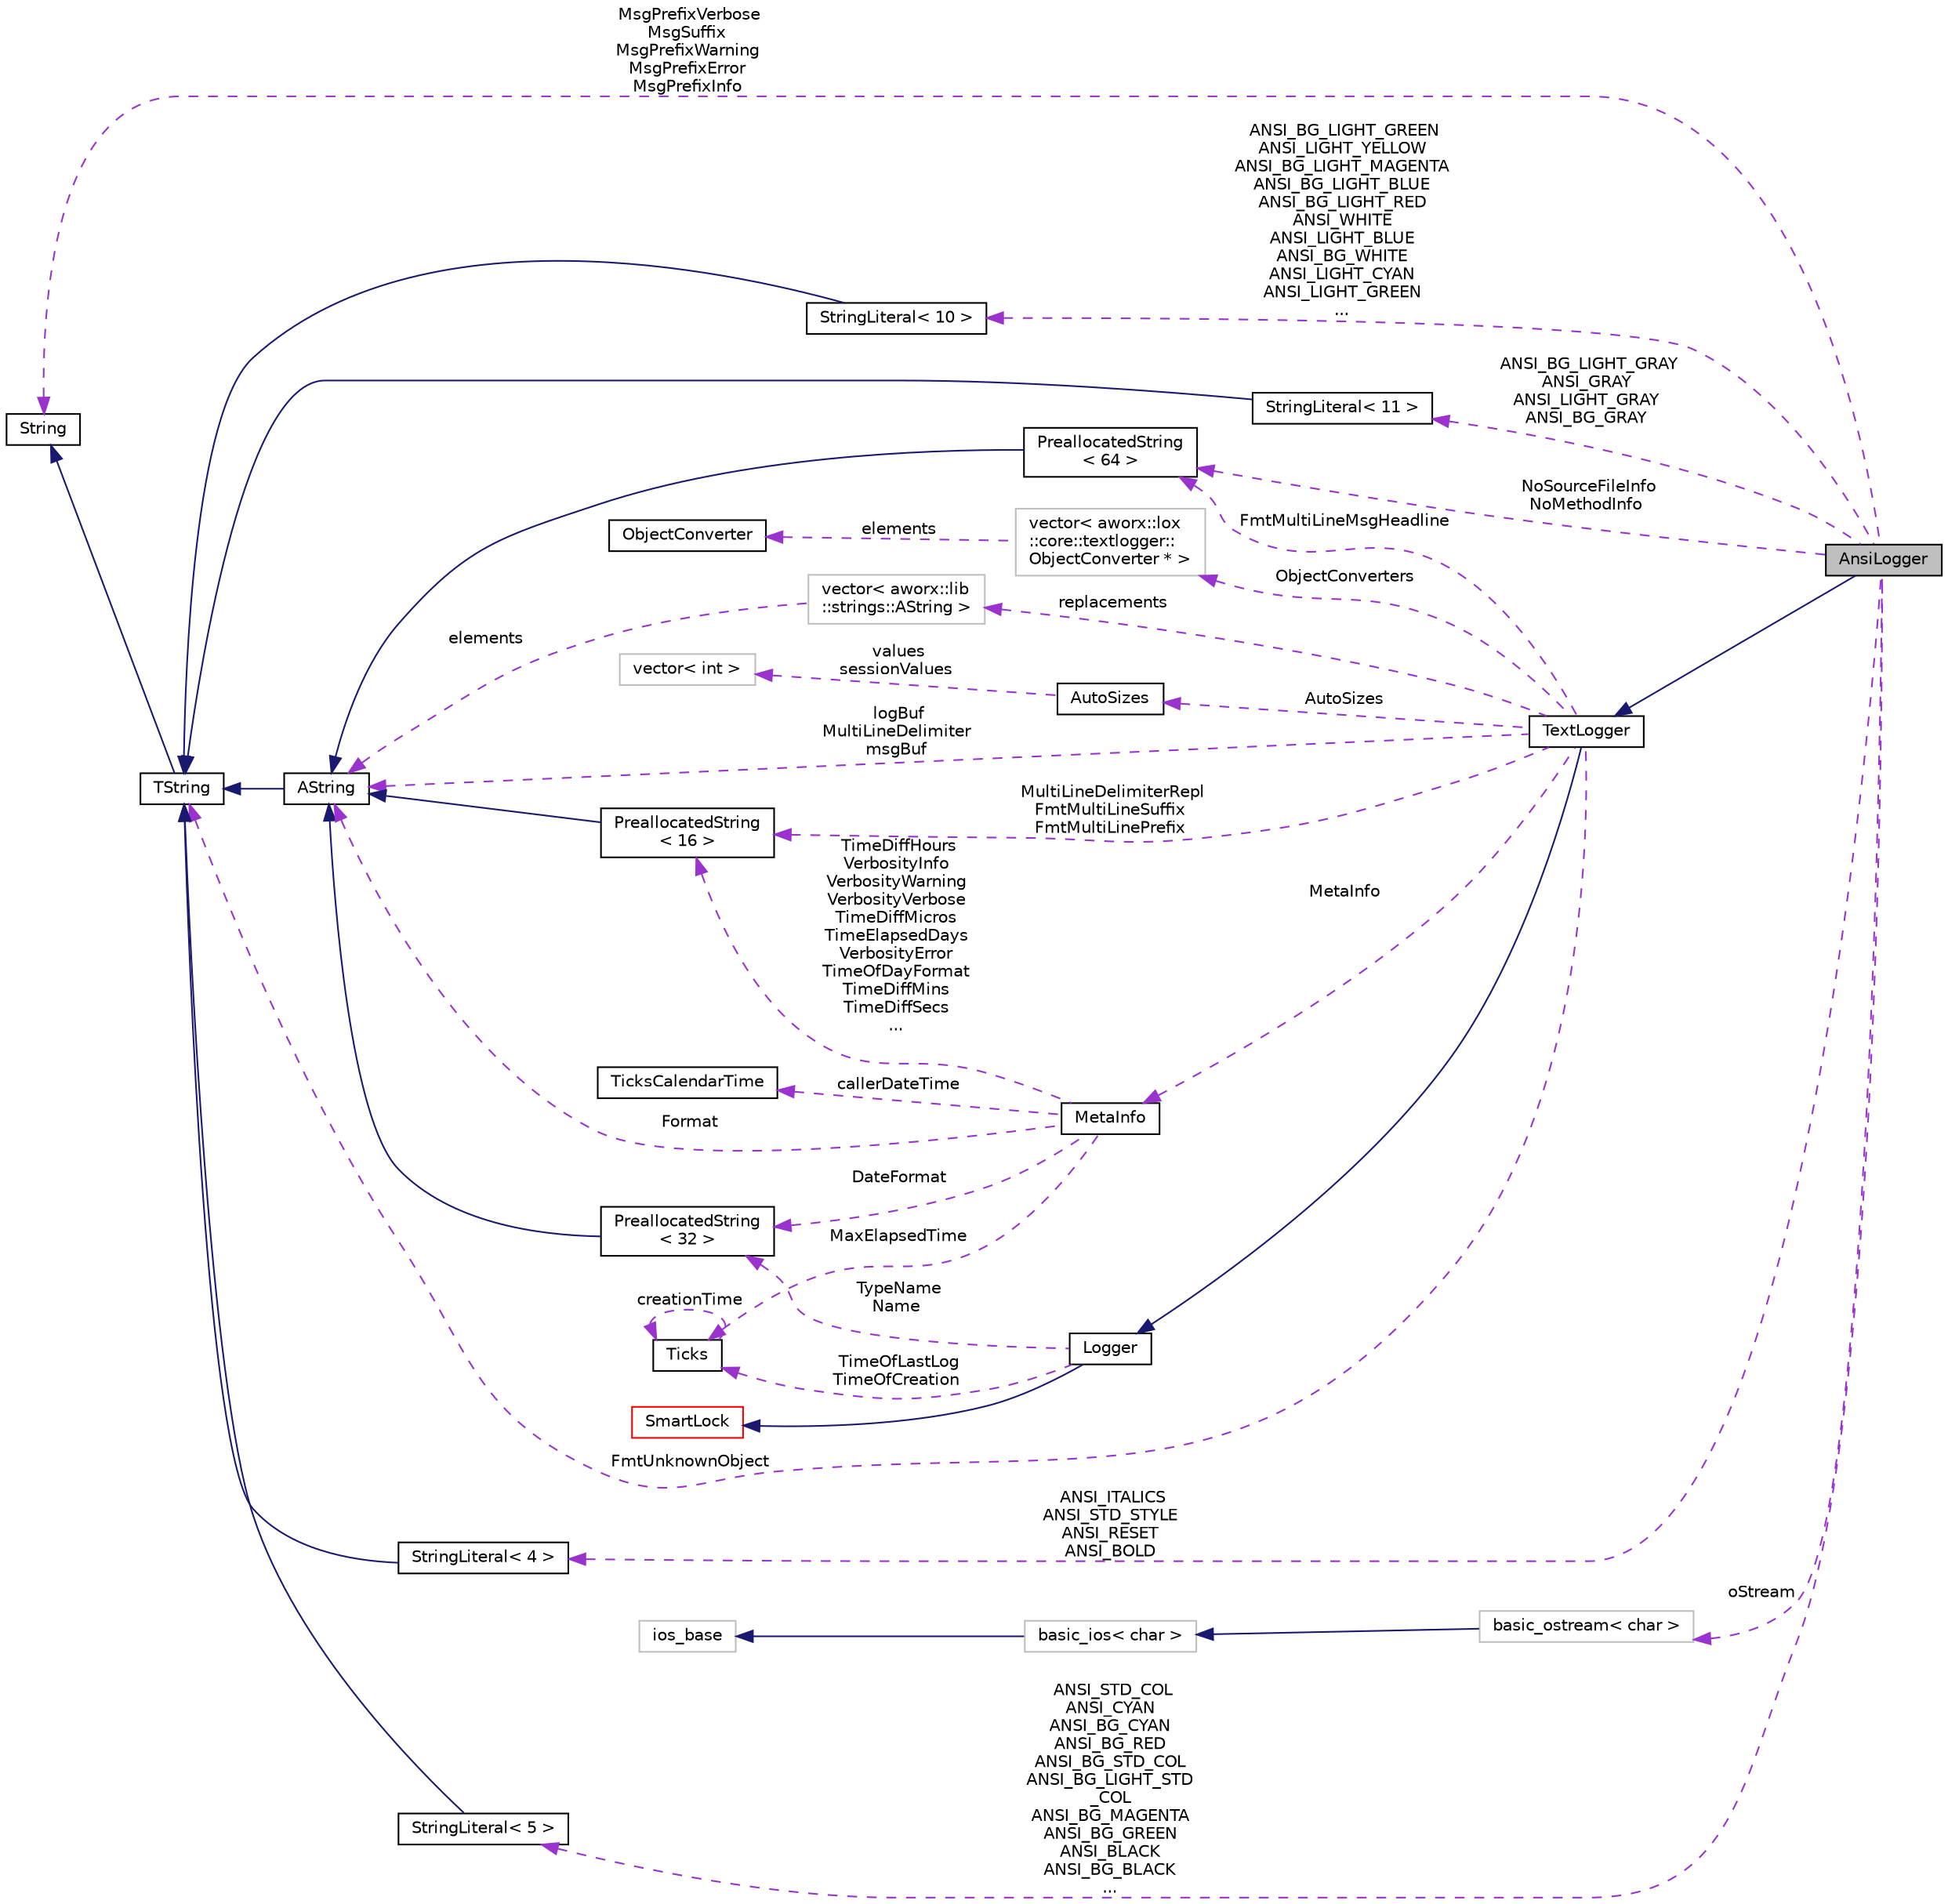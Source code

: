digraph "AnsiLogger"
{
  edge [fontname="Helvetica",fontsize="10",labelfontname="Helvetica",labelfontsize="10"];
  node [fontname="Helvetica",fontsize="10",shape=record];
  rankdir="LR";
  Node1 [label="AnsiLogger",height=0.2,width=0.4,color="black", fillcolor="grey75", style="filled", fontcolor="black"];
  Node2 -> Node1 [dir="back",color="midnightblue",fontsize="10",style="solid",fontname="Helvetica"];
  Node2 [label="TextLogger",height=0.2,width=0.4,color="black", fillcolor="white", style="filled",URL="$classaworx_1_1lox_1_1core_1_1textlogger_1_1TextLogger.html"];
  Node3 -> Node2 [dir="back",color="midnightblue",fontsize="10",style="solid",fontname="Helvetica"];
  Node3 [label="Logger",height=0.2,width=0.4,color="black", fillcolor="white", style="filled",URL="$classaworx_1_1lox_1_1core_1_1Logger.html"];
  Node4 -> Node3 [dir="back",color="midnightblue",fontsize="10",style="solid",fontname="Helvetica"];
  Node4 [label="SmartLock",height=0.2,width=0.4,color="red", fillcolor="white", style="filled",URL="$classaworx_1_1lib_1_1threads_1_1SmartLock.html"];
  Node5 -> Node3 [dir="back",color="darkorchid3",fontsize="10",style="dashed",label=" TimeOfLastLog\nTimeOfCreation" ,fontname="Helvetica"];
  Node5 [label="Ticks",height=0.2,width=0.4,color="black", fillcolor="white", style="filled",URL="$classaworx_1_1lib_1_1time_1_1Ticks.html"];
  Node5 -> Node5 [dir="back",color="darkorchid3",fontsize="10",style="dashed",label=" creationTime" ,fontname="Helvetica"];
  Node6 -> Node3 [dir="back",color="darkorchid3",fontsize="10",style="dashed",label=" TypeName\nName" ,fontname="Helvetica"];
  Node6 [label="PreallocatedString\l\< 32 \>",height=0.2,width=0.4,color="black", fillcolor="white", style="filled",URL="$classaworx_1_1lib_1_1strings_1_1PreallocatedString.html"];
  Node7 -> Node6 [dir="back",color="midnightblue",fontsize="10",style="solid",fontname="Helvetica"];
  Node7 [label="AString",height=0.2,width=0.4,color="black", fillcolor="white", style="filled",URL="$classaworx_1_1lib_1_1strings_1_1AString.html"];
  Node8 -> Node7 [dir="back",color="midnightblue",fontsize="10",style="solid",fontname="Helvetica"];
  Node8 [label="TString",height=0.2,width=0.4,color="black", fillcolor="white", style="filled",URL="$classaworx_1_1lib_1_1strings_1_1TString.html"];
  Node9 -> Node8 [dir="back",color="midnightblue",fontsize="10",style="solid",fontname="Helvetica"];
  Node9 [label="String",height=0.2,width=0.4,color="black", fillcolor="white", style="filled",URL="$classaworx_1_1lib_1_1strings_1_1String.html"];
  Node10 -> Node2 [dir="back",color="darkorchid3",fontsize="10",style="dashed",label=" AutoSizes" ,fontname="Helvetica"];
  Node10 [label="AutoSizes",height=0.2,width=0.4,color="black", fillcolor="white", style="filled",URL="$classaworx_1_1lox_1_1core_1_1textlogger_1_1AutoSizes.html"];
  Node11 -> Node10 [dir="back",color="darkorchid3",fontsize="10",style="dashed",label=" values\nsessionValues" ,fontname="Helvetica"];
  Node11 [label="vector\< int \>",height=0.2,width=0.4,color="grey75", fillcolor="white", style="filled"];
  Node12 -> Node2 [dir="back",color="darkorchid3",fontsize="10",style="dashed",label=" replacements" ,fontname="Helvetica"];
  Node12 [label="vector\< aworx::lib\l::strings::AString \>",height=0.2,width=0.4,color="grey75", fillcolor="white", style="filled"];
  Node7 -> Node12 [dir="back",color="darkorchid3",fontsize="10",style="dashed",label=" elements" ,fontname="Helvetica"];
  Node8 -> Node2 [dir="back",color="darkorchid3",fontsize="10",style="dashed",label=" FmtUnknownObject" ,fontname="Helvetica"];
  Node13 -> Node2 [dir="back",color="darkorchid3",fontsize="10",style="dashed",label=" FmtMultiLineMsgHeadline" ,fontname="Helvetica"];
  Node13 [label="PreallocatedString\l\< 64 \>",height=0.2,width=0.4,color="black", fillcolor="white", style="filled",URL="$classaworx_1_1lib_1_1strings_1_1PreallocatedString.html"];
  Node7 -> Node13 [dir="back",color="midnightblue",fontsize="10",style="solid",fontname="Helvetica"];
  Node14 -> Node2 [dir="back",color="darkorchid3",fontsize="10",style="dashed",label=" MultiLineDelimiterRepl\nFmtMultiLineSuffix\nFmtMultiLinePrefix" ,fontname="Helvetica"];
  Node14 [label="PreallocatedString\l\< 16 \>",height=0.2,width=0.4,color="black", fillcolor="white", style="filled",URL="$classaworx_1_1lib_1_1strings_1_1PreallocatedString.html"];
  Node7 -> Node14 [dir="back",color="midnightblue",fontsize="10",style="solid",fontname="Helvetica"];
  Node15 -> Node2 [dir="back",color="darkorchid3",fontsize="10",style="dashed",label=" MetaInfo" ,fontname="Helvetica"];
  Node15 [label="MetaInfo",height=0.2,width=0.4,color="black", fillcolor="white", style="filled",URL="$classaworx_1_1lox_1_1core_1_1textlogger_1_1MetaInfo.html"];
  Node14 -> Node15 [dir="back",color="darkorchid3",fontsize="10",style="dashed",label=" TimeDiffHours\nVerbosityInfo\nVerbosityWarning\nVerbosityVerbose\nTimeDiffMicros\nTimeElapsedDays\nVerbosityError\nTimeOfDayFormat\nTimeDiffMins\nTimeDiffSecs\n..." ,fontname="Helvetica"];
  Node5 -> Node15 [dir="back",color="darkorchid3",fontsize="10",style="dashed",label=" MaxElapsedTime" ,fontname="Helvetica"];
  Node7 -> Node15 [dir="back",color="darkorchid3",fontsize="10",style="dashed",label=" Format" ,fontname="Helvetica"];
  Node6 -> Node15 [dir="back",color="darkorchid3",fontsize="10",style="dashed",label=" DateFormat" ,fontname="Helvetica"];
  Node16 -> Node15 [dir="back",color="darkorchid3",fontsize="10",style="dashed",label=" callerDateTime" ,fontname="Helvetica"];
  Node16 [label="TicksCalendarTime",height=0.2,width=0.4,color="black", fillcolor="white", style="filled",URL="$classaworx_1_1lib_1_1time_1_1TicksCalendarTime.html"];
  Node7 -> Node2 [dir="back",color="darkorchid3",fontsize="10",style="dashed",label=" logBuf\nMultiLineDelimiter\nmsgBuf" ,fontname="Helvetica"];
  Node17 -> Node2 [dir="back",color="darkorchid3",fontsize="10",style="dashed",label=" ObjectConverters" ,fontname="Helvetica"];
  Node17 [label="vector\< aworx::lox\l::core::textlogger::\lObjectConverter * \>",height=0.2,width=0.4,color="grey75", fillcolor="white", style="filled"];
  Node18 -> Node17 [dir="back",color="darkorchid3",fontsize="10",style="dashed",label=" elements" ,fontname="Helvetica"];
  Node18 [label="ObjectConverter",height=0.2,width=0.4,color="black", fillcolor="white", style="filled",URL="$classaworx_1_1lox_1_1core_1_1textlogger_1_1ObjectConverter.html"];
  Node19 -> Node1 [dir="back",color="darkorchid3",fontsize="10",style="dashed",label=" ANSI_STD_COL\nANSI_CYAN\nANSI_BG_CYAN\nANSI_BG_RED\nANSI_BG_STD_COL\nANSI_BG_LIGHT_STD\l_COL\nANSI_BG_MAGENTA\nANSI_BG_GREEN\nANSI_BLACK\nANSI_BG_BLACK\n..." ,fontname="Helvetica"];
  Node19 [label="StringLiteral\< 5 \>",height=0.2,width=0.4,color="black", fillcolor="white", style="filled",URL="$classaworx_1_1lib_1_1strings_1_1StringLiteral.html"];
  Node8 -> Node19 [dir="back",color="midnightblue",fontsize="10",style="solid",fontname="Helvetica"];
  Node9 -> Node1 [dir="back",color="darkorchid3",fontsize="10",style="dashed",label=" MsgPrefixVerbose\nMsgSuffix\nMsgPrefixWarning\nMsgPrefixError\nMsgPrefixInfo" ,fontname="Helvetica"];
  Node13 -> Node1 [dir="back",color="darkorchid3",fontsize="10",style="dashed",label=" NoSourceFileInfo\nNoMethodInfo" ,fontname="Helvetica"];
  Node20 -> Node1 [dir="back",color="darkorchid3",fontsize="10",style="dashed",label=" ANSI_BG_LIGHT_GREEN\nANSI_LIGHT_YELLOW\nANSI_BG_LIGHT_MAGENTA\nANSI_BG_LIGHT_BLUE\nANSI_BG_LIGHT_RED\nANSI_WHITE\nANSI_LIGHT_BLUE\nANSI_BG_WHITE\nANSI_LIGHT_CYAN\nANSI_LIGHT_GREEN\n..." ,fontname="Helvetica"];
  Node20 [label="StringLiteral\< 10 \>",height=0.2,width=0.4,color="black", fillcolor="white", style="filled",URL="$classaworx_1_1lib_1_1strings_1_1StringLiteral.html"];
  Node8 -> Node20 [dir="back",color="midnightblue",fontsize="10",style="solid",fontname="Helvetica"];
  Node21 -> Node1 [dir="back",color="darkorchid3",fontsize="10",style="dashed",label=" ANSI_BG_LIGHT_GRAY\nANSI_GRAY\nANSI_LIGHT_GRAY\nANSI_BG_GRAY" ,fontname="Helvetica"];
  Node21 [label="StringLiteral\< 11 \>",height=0.2,width=0.4,color="black", fillcolor="white", style="filled",URL="$classaworx_1_1lib_1_1strings_1_1StringLiteral.html"];
  Node8 -> Node21 [dir="back",color="midnightblue",fontsize="10",style="solid",fontname="Helvetica"];
  Node22 -> Node1 [dir="back",color="darkorchid3",fontsize="10",style="dashed",label=" oStream" ,fontname="Helvetica"];
  Node22 [label="basic_ostream\< char \>",height=0.2,width=0.4,color="grey75", fillcolor="white", style="filled"];
  Node23 -> Node22 [dir="back",color="midnightblue",fontsize="10",style="solid",fontname="Helvetica"];
  Node23 [label="basic_ios\< char \>",height=0.2,width=0.4,color="grey75", fillcolor="white", style="filled",tooltip="STL class. "];
  Node24 -> Node23 [dir="back",color="midnightblue",fontsize="10",style="solid",fontname="Helvetica"];
  Node24 [label="ios_base",height=0.2,width=0.4,color="grey75", fillcolor="white", style="filled",tooltip="STL class. "];
  Node25 -> Node1 [dir="back",color="darkorchid3",fontsize="10",style="dashed",label=" ANSI_ITALICS\nANSI_STD_STYLE\nANSI_RESET\nANSI_BOLD" ,fontname="Helvetica"];
  Node25 [label="StringLiteral\< 4 \>",height=0.2,width=0.4,color="black", fillcolor="white", style="filled",URL="$classaworx_1_1lib_1_1strings_1_1StringLiteral.html"];
  Node8 -> Node25 [dir="back",color="midnightblue",fontsize="10",style="solid",fontname="Helvetica"];
}

